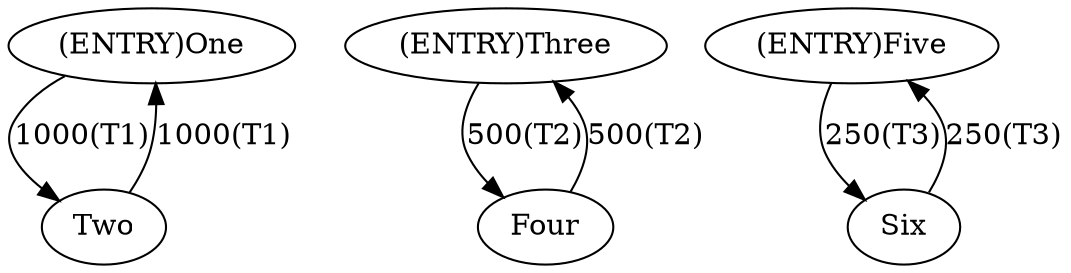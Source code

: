 digraph {
    // FSM1
    S01 [label="(ENTRY)One"];
    S02 [label="Two"];

    S01 -> S02 [label="1000(T1)"];
    S02 -> S01 [label="1000(T1)"];

    // FSM2
    S03 [label="(ENTRY)Three"];
    S04 [label="Four"];

    S03 -> S04 [label="500(T2)"];
    S04 -> S03 [label="500(T2)"];

    // FSM2
    S05 [label="(ENTRY)Five"];
    S06 [label="Six"];

    S05 -> S06 [label="250(T3)"];
    S06 -> S05 [label="250(T3)"];
}

